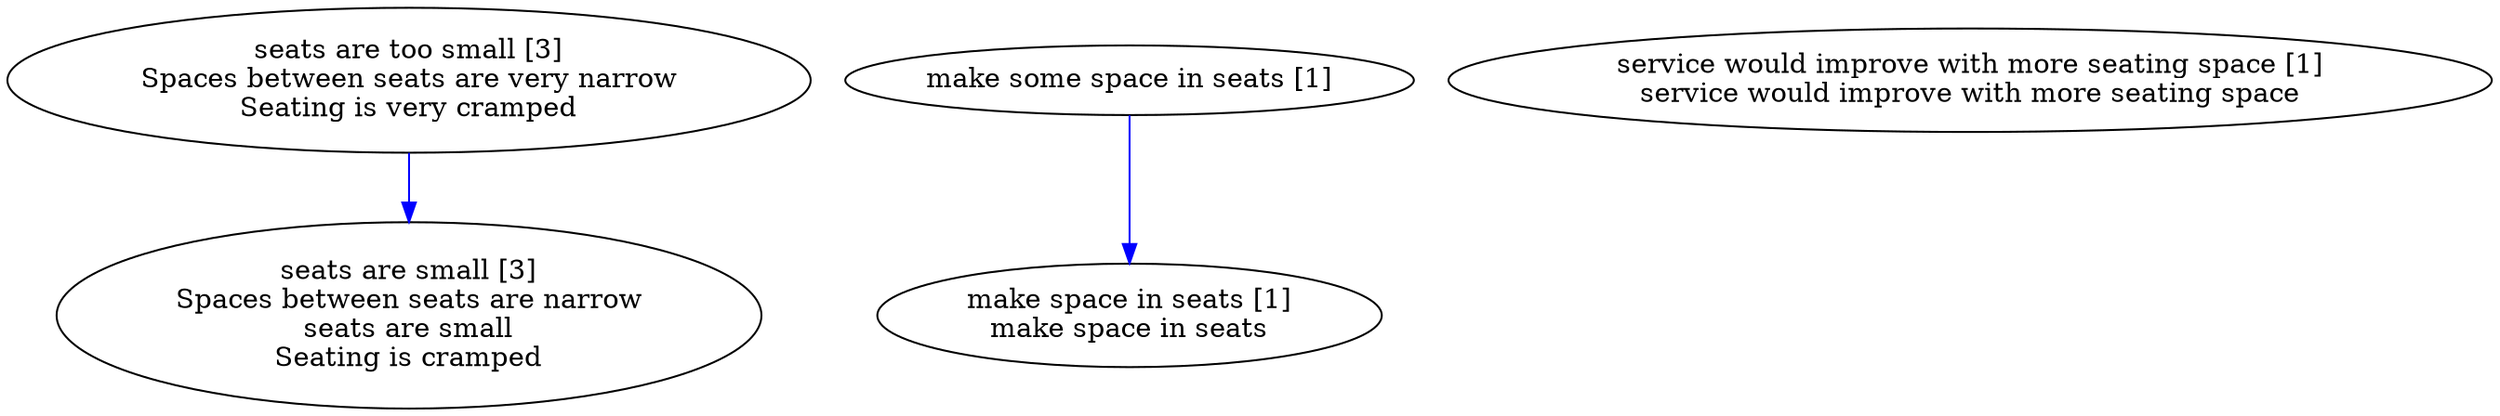 digraph collapsedGraph {
"seats are small [3]\nSpaces between seats are narrow\nseats are small\nSeating is cramped""seats are too small [3]\nSpaces between seats are very narrow\nSeating is very cramped""make some space in seats [1]""make space in seats [1]\nmake space in seats""service would improve with more seating space [1]\nservice would improve with more seating space""make some space in seats [1]" -> "make space in seats [1]\nmake space in seats" [color=blue]
"seats are too small [3]\nSpaces between seats are very narrow\nSeating is very cramped" -> "seats are small [3]\nSpaces between seats are narrow\nseats are small\nSeating is cramped" [color=blue]
}